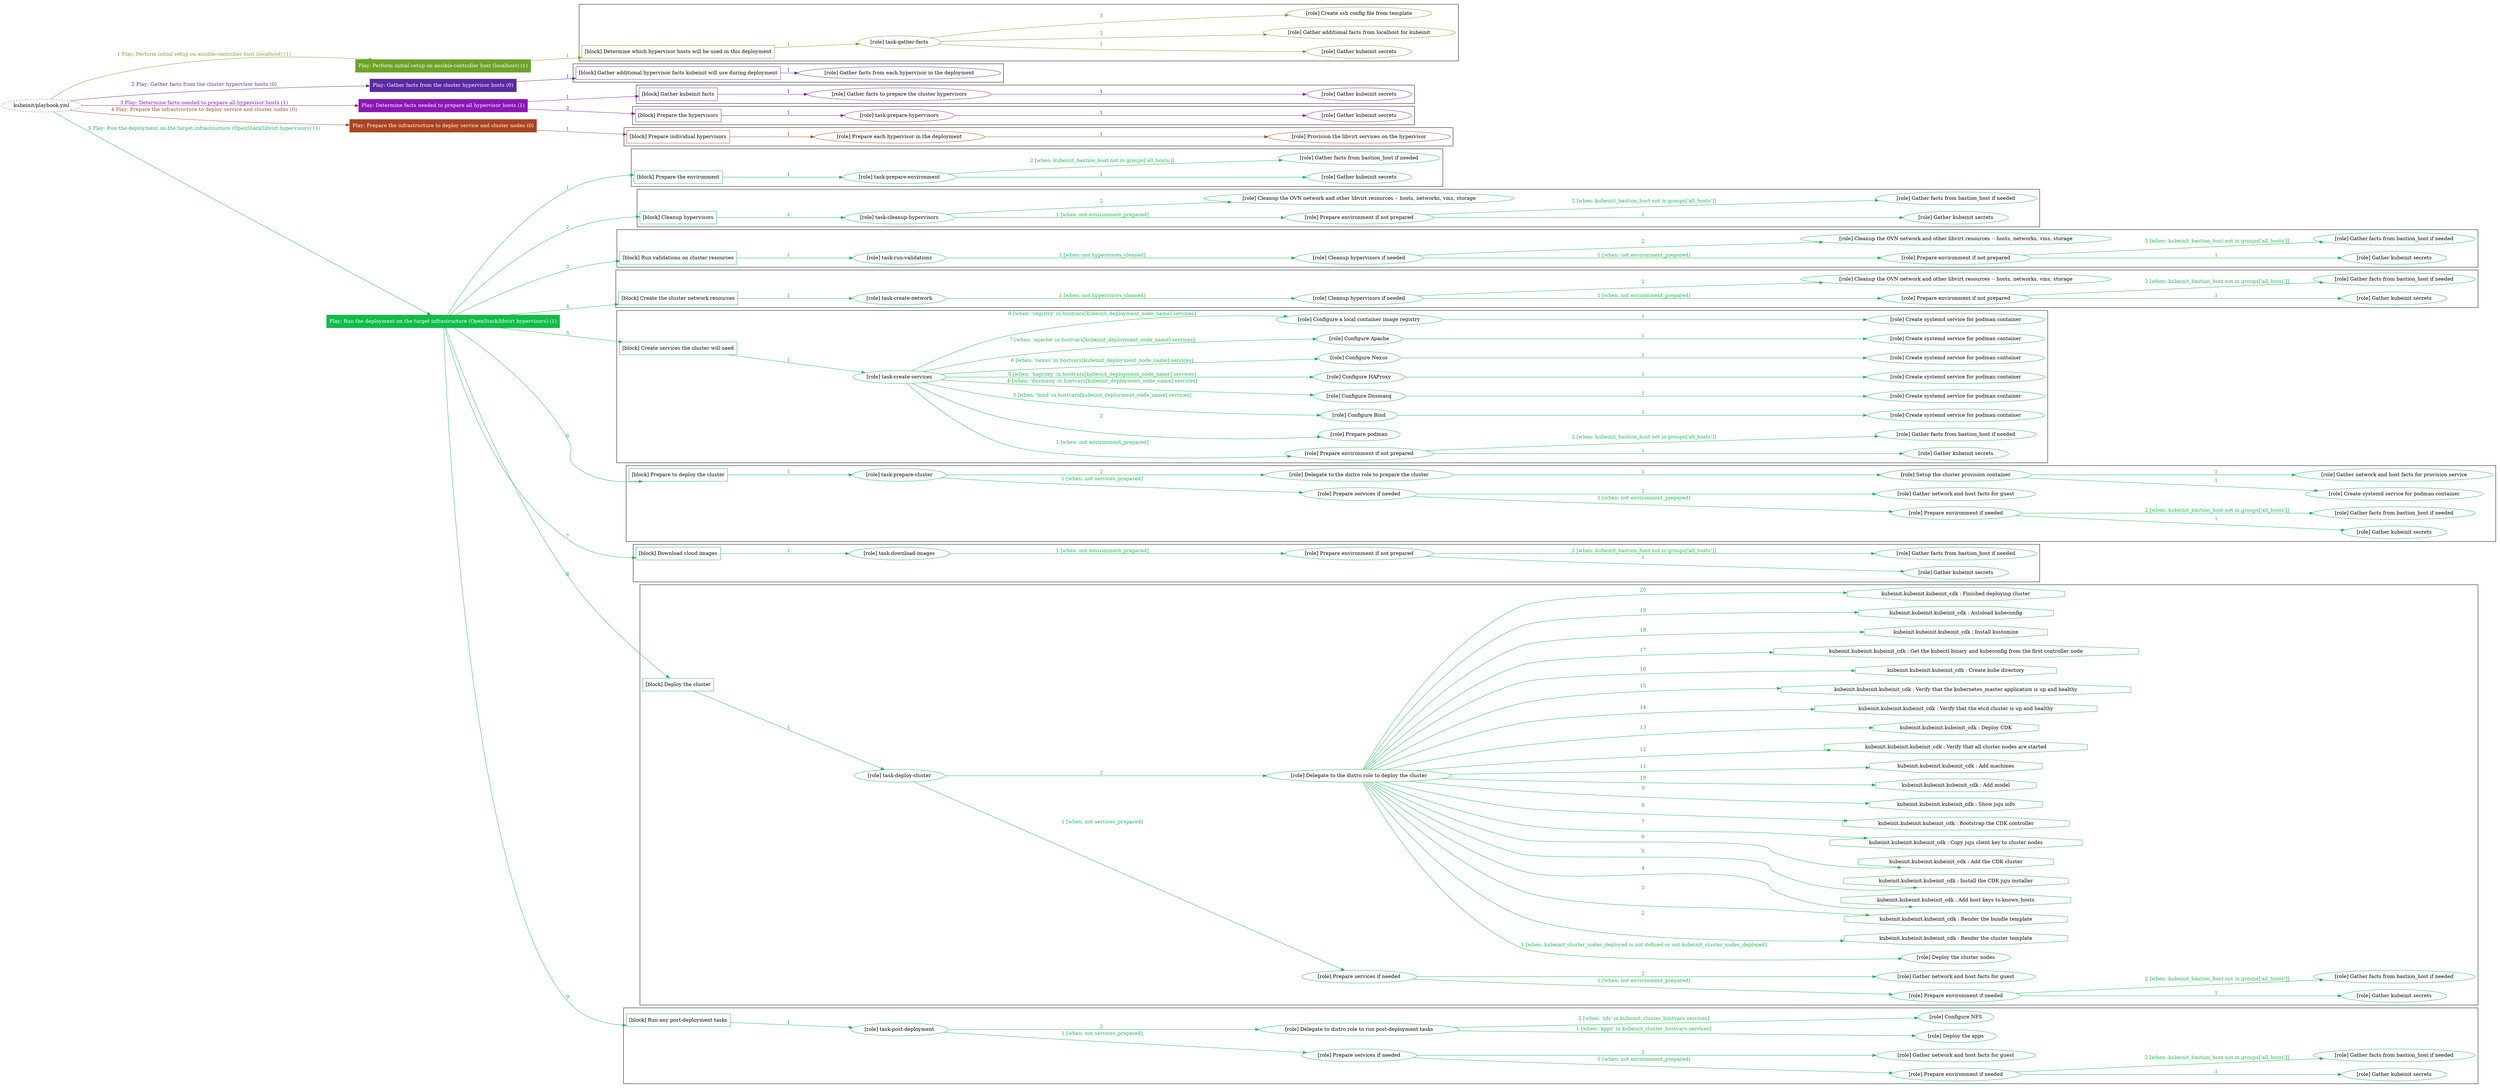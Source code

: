 digraph {
	graph [concentrate=true ordering=in rankdir=LR ratio=fill]
	edge [esep=5 sep=10]
	"kubeinit/playbook.yml" [URL="/home/runner/work/kubeinit/kubeinit/kubeinit/playbook.yml" id=playbook_53efd737 style=dotted]
	"kubeinit/playbook.yml" -> play_1b3e004b [label="1 Play: Perform initial setup on ansible-controller host (localhost) (1)" color="#6da329" fontcolor="#6da329" id=edge_play_1b3e004b labeltooltip="1 Play: Perform initial setup on ansible-controller host (localhost) (1)" tooltip="1 Play: Perform initial setup on ansible-controller host (localhost) (1)"]
	subgraph "Play: Perform initial setup on ansible-controller host (localhost) (1)" {
		play_1b3e004b [label="Play: Perform initial setup on ansible-controller host (localhost) (1)" URL="/home/runner/work/kubeinit/kubeinit/kubeinit/playbook.yml" color="#6da329" fontcolor="#ffffff" id=play_1b3e004b shape=box style=filled tooltip=localhost]
		play_1b3e004b -> block_2a4fba02 [label=1 color="#6da329" fontcolor="#6da329" id=edge_block_2a4fba02 labeltooltip=1 tooltip=1]
		subgraph cluster_block_2a4fba02 {
			block_2a4fba02 [label="[block] Determine which hypervisor hosts will be used in this deployment" URL="/home/runner/work/kubeinit/kubeinit/kubeinit/playbook.yml" color="#6da329" id=block_2a4fba02 labeltooltip="Determine which hypervisor hosts will be used in this deployment" shape=box tooltip="Determine which hypervisor hosts will be used in this deployment"]
			block_2a4fba02 -> role_8b6788c0 [label="1 " color="#6da329" fontcolor="#6da329" id=edge_role_8b6788c0 labeltooltip="1 " tooltip="1 "]
			subgraph "task-gather-facts" {
				role_8b6788c0 [label="[role] task-gather-facts" URL="/home/runner/work/kubeinit/kubeinit/kubeinit/playbook.yml" color="#6da329" id=role_8b6788c0 tooltip="task-gather-facts"]
				role_8b6788c0 -> role_ee1488d4 [label="1 " color="#6da329" fontcolor="#6da329" id=edge_role_ee1488d4 labeltooltip="1 " tooltip="1 "]
				subgraph "Gather kubeinit secrets" {
					role_ee1488d4 [label="[role] Gather kubeinit secrets" URL="/home/runner/.ansible/collections/ansible_collections/kubeinit/kubeinit/roles/kubeinit_prepare/tasks/build_hypervisors_group.yml" color="#6da329" id=role_ee1488d4 tooltip="Gather kubeinit secrets"]
				}
				role_8b6788c0 -> role_8e49a42f [label="2 " color="#6da329" fontcolor="#6da329" id=edge_role_8e49a42f labeltooltip="2 " tooltip="2 "]
				subgraph "Gather additional facts from localhost for kubeinit" {
					role_8e49a42f [label="[role] Gather additional facts from localhost for kubeinit" URL="/home/runner/.ansible/collections/ansible_collections/kubeinit/kubeinit/roles/kubeinit_prepare/tasks/build_hypervisors_group.yml" color="#6da329" id=role_8e49a42f tooltip="Gather additional facts from localhost for kubeinit"]
				}
				role_8b6788c0 -> role_1b5e5113 [label="3 " color="#6da329" fontcolor="#6da329" id=edge_role_1b5e5113 labeltooltip="3 " tooltip="3 "]
				subgraph "Create ssh config file from template" {
					role_1b5e5113 [label="[role] Create ssh config file from template" URL="/home/runner/.ansible/collections/ansible_collections/kubeinit/kubeinit/roles/kubeinit_prepare/tasks/build_hypervisors_group.yml" color="#6da329" id=role_1b5e5113 tooltip="Create ssh config file from template"]
				}
			}
		}
	}
	"kubeinit/playbook.yml" -> play_2445d989 [label="2 Play: Gather facts from the cluster hypervisor hosts (0)" color="#5a2aa2" fontcolor="#5a2aa2" id=edge_play_2445d989 labeltooltip="2 Play: Gather facts from the cluster hypervisor hosts (0)" tooltip="2 Play: Gather facts from the cluster hypervisor hosts (0)"]
	subgraph "Play: Gather facts from the cluster hypervisor hosts (0)" {
		play_2445d989 [label="Play: Gather facts from the cluster hypervisor hosts (0)" URL="/home/runner/work/kubeinit/kubeinit/kubeinit/playbook.yml" color="#5a2aa2" fontcolor="#ffffff" id=play_2445d989 shape=box style=filled tooltip="Play: Gather facts from the cluster hypervisor hosts (0)"]
		play_2445d989 -> block_090fc50e [label=1 color="#5a2aa2" fontcolor="#5a2aa2" id=edge_block_090fc50e labeltooltip=1 tooltip=1]
		subgraph cluster_block_090fc50e {
			block_090fc50e [label="[block] Gather additional hypervisor facts kubeinit will use during deployment" URL="/home/runner/work/kubeinit/kubeinit/kubeinit/playbook.yml" color="#5a2aa2" id=block_090fc50e labeltooltip="Gather additional hypervisor facts kubeinit will use during deployment" shape=box tooltip="Gather additional hypervisor facts kubeinit will use during deployment"]
			block_090fc50e -> role_60d181a4 [label="1 " color="#5a2aa2" fontcolor="#5a2aa2" id=edge_role_60d181a4 labeltooltip="1 " tooltip="1 "]
			subgraph "Gather facts from each hypervisor in the deployment" {
				role_60d181a4 [label="[role] Gather facts from each hypervisor in the deployment" URL="/home/runner/work/kubeinit/kubeinit/kubeinit/playbook.yml" color="#5a2aa2" id=role_60d181a4 tooltip="Gather facts from each hypervisor in the deployment"]
			}
		}
	}
	"kubeinit/playbook.yml" -> play_b0e9a4f8 [label="3 Play: Determine facts needed to prepare all hypervisor hosts (1)" color="#8c16b6" fontcolor="#8c16b6" id=edge_play_b0e9a4f8 labeltooltip="3 Play: Determine facts needed to prepare all hypervisor hosts (1)" tooltip="3 Play: Determine facts needed to prepare all hypervisor hosts (1)"]
	subgraph "Play: Determine facts needed to prepare all hypervisor hosts (1)" {
		play_b0e9a4f8 [label="Play: Determine facts needed to prepare all hypervisor hosts (1)" URL="/home/runner/work/kubeinit/kubeinit/kubeinit/playbook.yml" color="#8c16b6" fontcolor="#ffffff" id=play_b0e9a4f8 shape=box style=filled tooltip=localhost]
		play_b0e9a4f8 -> block_2f36290d [label=1 color="#8c16b6" fontcolor="#8c16b6" id=edge_block_2f36290d labeltooltip=1 tooltip=1]
		subgraph cluster_block_2f36290d {
			block_2f36290d [label="[block] Gather kubeinit facts" URL="/home/runner/work/kubeinit/kubeinit/kubeinit/playbook.yml" color="#8c16b6" id=block_2f36290d labeltooltip="Gather kubeinit facts" shape=box tooltip="Gather kubeinit facts"]
			block_2f36290d -> role_a04c2179 [label="1 " color="#8c16b6" fontcolor="#8c16b6" id=edge_role_a04c2179 labeltooltip="1 " tooltip="1 "]
			subgraph "Gather facts to prepare the cluster hypervisors" {
				role_a04c2179 [label="[role] Gather facts to prepare the cluster hypervisors" URL="/home/runner/work/kubeinit/kubeinit/kubeinit/playbook.yml" color="#8c16b6" id=role_a04c2179 tooltip="Gather facts to prepare the cluster hypervisors"]
				role_a04c2179 -> role_7f72a34c [label="1 " color="#8c16b6" fontcolor="#8c16b6" id=edge_role_7f72a34c labeltooltip="1 " tooltip="1 "]
				subgraph "Gather kubeinit secrets" {
					role_7f72a34c [label="[role] Gather kubeinit secrets" URL="/home/runner/.ansible/collections/ansible_collections/kubeinit/kubeinit/roles/kubeinit_prepare/tasks/gather_kubeinit_facts.yml" color="#8c16b6" id=role_7f72a34c tooltip="Gather kubeinit secrets"]
				}
			}
		}
		play_b0e9a4f8 -> block_a3e1c190 [label=2 color="#8c16b6" fontcolor="#8c16b6" id=edge_block_a3e1c190 labeltooltip=2 tooltip=2]
		subgraph cluster_block_a3e1c190 {
			block_a3e1c190 [label="[block] Prepare the hypervisors" URL="/home/runner/work/kubeinit/kubeinit/kubeinit/playbook.yml" color="#8c16b6" id=block_a3e1c190 labeltooltip="Prepare the hypervisors" shape=box tooltip="Prepare the hypervisors"]
			block_a3e1c190 -> role_465e00ae [label="1 " color="#8c16b6" fontcolor="#8c16b6" id=edge_role_465e00ae labeltooltip="1 " tooltip="1 "]
			subgraph "task-prepare-hypervisors" {
				role_465e00ae [label="[role] task-prepare-hypervisors" URL="/home/runner/work/kubeinit/kubeinit/kubeinit/playbook.yml" color="#8c16b6" id=role_465e00ae tooltip="task-prepare-hypervisors"]
				role_465e00ae -> role_dc670bc5 [label="1 " color="#8c16b6" fontcolor="#8c16b6" id=edge_role_dc670bc5 labeltooltip="1 " tooltip="1 "]
				subgraph "Gather kubeinit secrets" {
					role_dc670bc5 [label="[role] Gather kubeinit secrets" URL="/home/runner/.ansible/collections/ansible_collections/kubeinit/kubeinit/roles/kubeinit_prepare/tasks/gather_kubeinit_facts.yml" color="#8c16b6" id=role_dc670bc5 tooltip="Gather kubeinit secrets"]
				}
			}
		}
	}
	"kubeinit/playbook.yml" -> play_6b876f5a [label="4 Play: Prepare the infrastructure to deploy service and cluster nodes (0)" color="#ab4421" fontcolor="#ab4421" id=edge_play_6b876f5a labeltooltip="4 Play: Prepare the infrastructure to deploy service and cluster nodes (0)" tooltip="4 Play: Prepare the infrastructure to deploy service and cluster nodes (0)"]
	subgraph "Play: Prepare the infrastructure to deploy service and cluster nodes (0)" {
		play_6b876f5a [label="Play: Prepare the infrastructure to deploy service and cluster nodes (0)" URL="/home/runner/work/kubeinit/kubeinit/kubeinit/playbook.yml" color="#ab4421" fontcolor="#ffffff" id=play_6b876f5a shape=box style=filled tooltip="Play: Prepare the infrastructure to deploy service and cluster nodes (0)"]
		play_6b876f5a -> block_059c02de [label=1 color="#ab4421" fontcolor="#ab4421" id=edge_block_059c02de labeltooltip=1 tooltip=1]
		subgraph cluster_block_059c02de {
			block_059c02de [label="[block] Prepare individual hypervisors" URL="/home/runner/work/kubeinit/kubeinit/kubeinit/playbook.yml" color="#ab4421" id=block_059c02de labeltooltip="Prepare individual hypervisors" shape=box tooltip="Prepare individual hypervisors"]
			block_059c02de -> role_6f4cafc2 [label="1 " color="#ab4421" fontcolor="#ab4421" id=edge_role_6f4cafc2 labeltooltip="1 " tooltip="1 "]
			subgraph "Prepare each hypervisor in the deployment" {
				role_6f4cafc2 [label="[role] Prepare each hypervisor in the deployment" URL="/home/runner/work/kubeinit/kubeinit/kubeinit/playbook.yml" color="#ab4421" id=role_6f4cafc2 tooltip="Prepare each hypervisor in the deployment"]
				role_6f4cafc2 -> role_a151568f [label="1 " color="#ab4421" fontcolor="#ab4421" id=edge_role_a151568f labeltooltip="1 " tooltip="1 "]
				subgraph "Provision the libvirt services on the hypervisor" {
					role_a151568f [label="[role] Provision the libvirt services on the hypervisor" URL="/home/runner/.ansible/collections/ansible_collections/kubeinit/kubeinit/roles/kubeinit_prepare/tasks/prepare_hypervisor.yml" color="#ab4421" id=role_a151568f tooltip="Provision the libvirt services on the hypervisor"]
				}
			}
		}
	}
	"kubeinit/playbook.yml" -> play_3841eec5 [label="5 Play: Run the deployment on the target infrastructure (OpenStack/libvirt hypervisors) (1)" color="#10bc47" fontcolor="#10bc47" id=edge_play_3841eec5 labeltooltip="5 Play: Run the deployment on the target infrastructure (OpenStack/libvirt hypervisors) (1)" tooltip="5 Play: Run the deployment on the target infrastructure (OpenStack/libvirt hypervisors) (1)"]
	subgraph "Play: Run the deployment on the target infrastructure (OpenStack/libvirt hypervisors) (1)" {
		play_3841eec5 [label="Play: Run the deployment on the target infrastructure (OpenStack/libvirt hypervisors) (1)" URL="/home/runner/work/kubeinit/kubeinit/kubeinit/playbook.yml" color="#10bc47" fontcolor="#ffffff" id=play_3841eec5 shape=box style=filled tooltip=localhost]
		play_3841eec5 -> block_845ed3db [label=1 color="#10bc47" fontcolor="#10bc47" id=edge_block_845ed3db labeltooltip=1 tooltip=1]
		subgraph cluster_block_845ed3db {
			block_845ed3db [label="[block] Prepare the environment" URL="/home/runner/work/kubeinit/kubeinit/kubeinit/playbook.yml" color="#10bc47" id=block_845ed3db labeltooltip="Prepare the environment" shape=box tooltip="Prepare the environment"]
			block_845ed3db -> role_ce248774 [label="1 " color="#10bc47" fontcolor="#10bc47" id=edge_role_ce248774 labeltooltip="1 " tooltip="1 "]
			subgraph "task-prepare-environment" {
				role_ce248774 [label="[role] task-prepare-environment" URL="/home/runner/work/kubeinit/kubeinit/kubeinit/playbook.yml" color="#10bc47" id=role_ce248774 tooltip="task-prepare-environment"]
				role_ce248774 -> role_e47814a1 [label="1 " color="#10bc47" fontcolor="#10bc47" id=edge_role_e47814a1 labeltooltip="1 " tooltip="1 "]
				subgraph "Gather kubeinit secrets" {
					role_e47814a1 [label="[role] Gather kubeinit secrets" URL="/home/runner/.ansible/collections/ansible_collections/kubeinit/kubeinit/roles/kubeinit_prepare/tasks/gather_kubeinit_facts.yml" color="#10bc47" id=role_e47814a1 tooltip="Gather kubeinit secrets"]
				}
				role_ce248774 -> role_dd6c26da [label="2 [when: kubeinit_bastion_host not in groups['all_hosts']]" color="#10bc47" fontcolor="#10bc47" id=edge_role_dd6c26da labeltooltip="2 [when: kubeinit_bastion_host not in groups['all_hosts']]" tooltip="2 [when: kubeinit_bastion_host not in groups['all_hosts']]"]
				subgraph "Gather facts from bastion_host if needed" {
					role_dd6c26da [label="[role] Gather facts from bastion_host if needed" URL="/home/runner/.ansible/collections/ansible_collections/kubeinit/kubeinit/roles/kubeinit_prepare/tasks/main.yml" color="#10bc47" id=role_dd6c26da tooltip="Gather facts from bastion_host if needed"]
				}
			}
		}
		play_3841eec5 -> block_85b0ac00 [label=2 color="#10bc47" fontcolor="#10bc47" id=edge_block_85b0ac00 labeltooltip=2 tooltip=2]
		subgraph cluster_block_85b0ac00 {
			block_85b0ac00 [label="[block] Cleanup hypervisors" URL="/home/runner/work/kubeinit/kubeinit/kubeinit/playbook.yml" color="#10bc47" id=block_85b0ac00 labeltooltip="Cleanup hypervisors" shape=box tooltip="Cleanup hypervisors"]
			block_85b0ac00 -> role_d86ee672 [label="1 " color="#10bc47" fontcolor="#10bc47" id=edge_role_d86ee672 labeltooltip="1 " tooltip="1 "]
			subgraph "task-cleanup-hypervisors" {
				role_d86ee672 [label="[role] task-cleanup-hypervisors" URL="/home/runner/work/kubeinit/kubeinit/kubeinit/playbook.yml" color="#10bc47" id=role_d86ee672 tooltip="task-cleanup-hypervisors"]
				role_d86ee672 -> role_76466547 [label="1 [when: not environment_prepared]" color="#10bc47" fontcolor="#10bc47" id=edge_role_76466547 labeltooltip="1 [when: not environment_prepared]" tooltip="1 [when: not environment_prepared]"]
				subgraph "Prepare environment if not prepared" {
					role_76466547 [label="[role] Prepare environment if not prepared" URL="/home/runner/.ansible/collections/ansible_collections/kubeinit/kubeinit/roles/kubeinit_libvirt/tasks/cleanup_hypervisors.yml" color="#10bc47" id=role_76466547 tooltip="Prepare environment if not prepared"]
					role_76466547 -> role_d23035e2 [label="1 " color="#10bc47" fontcolor="#10bc47" id=edge_role_d23035e2 labeltooltip="1 " tooltip="1 "]
					subgraph "Gather kubeinit secrets" {
						role_d23035e2 [label="[role] Gather kubeinit secrets" URL="/home/runner/.ansible/collections/ansible_collections/kubeinit/kubeinit/roles/kubeinit_prepare/tasks/gather_kubeinit_facts.yml" color="#10bc47" id=role_d23035e2 tooltip="Gather kubeinit secrets"]
					}
					role_76466547 -> role_7a04eb58 [label="2 [when: kubeinit_bastion_host not in groups['all_hosts']]" color="#10bc47" fontcolor="#10bc47" id=edge_role_7a04eb58 labeltooltip="2 [when: kubeinit_bastion_host not in groups['all_hosts']]" tooltip="2 [when: kubeinit_bastion_host not in groups['all_hosts']]"]
					subgraph "Gather facts from bastion_host if needed" {
						role_7a04eb58 [label="[role] Gather facts from bastion_host if needed" URL="/home/runner/.ansible/collections/ansible_collections/kubeinit/kubeinit/roles/kubeinit_prepare/tasks/main.yml" color="#10bc47" id=role_7a04eb58 tooltip="Gather facts from bastion_host if needed"]
					}
				}
				role_d86ee672 -> role_8a2ce4b0 [label="2 " color="#10bc47" fontcolor="#10bc47" id=edge_role_8a2ce4b0 labeltooltip="2 " tooltip="2 "]
				subgraph "Cleanup the OVN network and other libvirt resources -- hosts, networks, vms, storage" {
					role_8a2ce4b0 [label="[role] Cleanup the OVN network and other libvirt resources -- hosts, networks, vms, storage" URL="/home/runner/.ansible/collections/ansible_collections/kubeinit/kubeinit/roles/kubeinit_libvirt/tasks/cleanup_hypervisors.yml" color="#10bc47" id=role_8a2ce4b0 tooltip="Cleanup the OVN network and other libvirt resources -- hosts, networks, vms, storage"]
				}
			}
		}
		play_3841eec5 -> block_cc571f0a [label=3 color="#10bc47" fontcolor="#10bc47" id=edge_block_cc571f0a labeltooltip=3 tooltip=3]
		subgraph cluster_block_cc571f0a {
			block_cc571f0a [label="[block] Run validations on cluster resources" URL="/home/runner/work/kubeinit/kubeinit/kubeinit/playbook.yml" color="#10bc47" id=block_cc571f0a labeltooltip="Run validations on cluster resources" shape=box tooltip="Run validations on cluster resources"]
			block_cc571f0a -> role_f4e63104 [label="1 " color="#10bc47" fontcolor="#10bc47" id=edge_role_f4e63104 labeltooltip="1 " tooltip="1 "]
			subgraph "task-run-validations" {
				role_f4e63104 [label="[role] task-run-validations" URL="/home/runner/work/kubeinit/kubeinit/kubeinit/playbook.yml" color="#10bc47" id=role_f4e63104 tooltip="task-run-validations"]
				role_f4e63104 -> role_3cc208d0 [label="1 [when: not hypervisors_cleaned]" color="#10bc47" fontcolor="#10bc47" id=edge_role_3cc208d0 labeltooltip="1 [when: not hypervisors_cleaned]" tooltip="1 [when: not hypervisors_cleaned]"]
				subgraph "Cleanup hypervisors if needed" {
					role_3cc208d0 [label="[role] Cleanup hypervisors if needed" URL="/home/runner/.ansible/collections/ansible_collections/kubeinit/kubeinit/roles/kubeinit_validations/tasks/main.yml" color="#10bc47" id=role_3cc208d0 tooltip="Cleanup hypervisors if needed"]
					role_3cc208d0 -> role_be875af3 [label="1 [when: not environment_prepared]" color="#10bc47" fontcolor="#10bc47" id=edge_role_be875af3 labeltooltip="1 [when: not environment_prepared]" tooltip="1 [when: not environment_prepared]"]
					subgraph "Prepare environment if not prepared" {
						role_be875af3 [label="[role] Prepare environment if not prepared" URL="/home/runner/.ansible/collections/ansible_collections/kubeinit/kubeinit/roles/kubeinit_libvirt/tasks/cleanup_hypervisors.yml" color="#10bc47" id=role_be875af3 tooltip="Prepare environment if not prepared"]
						role_be875af3 -> role_1d27faa5 [label="1 " color="#10bc47" fontcolor="#10bc47" id=edge_role_1d27faa5 labeltooltip="1 " tooltip="1 "]
						subgraph "Gather kubeinit secrets" {
							role_1d27faa5 [label="[role] Gather kubeinit secrets" URL="/home/runner/.ansible/collections/ansible_collections/kubeinit/kubeinit/roles/kubeinit_prepare/tasks/gather_kubeinit_facts.yml" color="#10bc47" id=role_1d27faa5 tooltip="Gather kubeinit secrets"]
						}
						role_be875af3 -> role_70f4668e [label="2 [when: kubeinit_bastion_host not in groups['all_hosts']]" color="#10bc47" fontcolor="#10bc47" id=edge_role_70f4668e labeltooltip="2 [when: kubeinit_bastion_host not in groups['all_hosts']]" tooltip="2 [when: kubeinit_bastion_host not in groups['all_hosts']]"]
						subgraph "Gather facts from bastion_host if needed" {
							role_70f4668e [label="[role] Gather facts from bastion_host if needed" URL="/home/runner/.ansible/collections/ansible_collections/kubeinit/kubeinit/roles/kubeinit_prepare/tasks/main.yml" color="#10bc47" id=role_70f4668e tooltip="Gather facts from bastion_host if needed"]
						}
					}
					role_3cc208d0 -> role_8fd2fee1 [label="2 " color="#10bc47" fontcolor="#10bc47" id=edge_role_8fd2fee1 labeltooltip="2 " tooltip="2 "]
					subgraph "Cleanup the OVN network and other libvirt resources -- hosts, networks, vms, storage" {
						role_8fd2fee1 [label="[role] Cleanup the OVN network and other libvirt resources -- hosts, networks, vms, storage" URL="/home/runner/.ansible/collections/ansible_collections/kubeinit/kubeinit/roles/kubeinit_libvirt/tasks/cleanup_hypervisors.yml" color="#10bc47" id=role_8fd2fee1 tooltip="Cleanup the OVN network and other libvirt resources -- hosts, networks, vms, storage"]
					}
				}
			}
		}
		play_3841eec5 -> block_52641fa0 [label=4 color="#10bc47" fontcolor="#10bc47" id=edge_block_52641fa0 labeltooltip=4 tooltip=4]
		subgraph cluster_block_52641fa0 {
			block_52641fa0 [label="[block] Create the cluster network resources" URL="/home/runner/work/kubeinit/kubeinit/kubeinit/playbook.yml" color="#10bc47" id=block_52641fa0 labeltooltip="Create the cluster network resources" shape=box tooltip="Create the cluster network resources"]
			block_52641fa0 -> role_9dc6d5d3 [label="1 " color="#10bc47" fontcolor="#10bc47" id=edge_role_9dc6d5d3 labeltooltip="1 " tooltip="1 "]
			subgraph "task-create-network" {
				role_9dc6d5d3 [label="[role] task-create-network" URL="/home/runner/work/kubeinit/kubeinit/kubeinit/playbook.yml" color="#10bc47" id=role_9dc6d5d3 tooltip="task-create-network"]
				role_9dc6d5d3 -> role_871ba703 [label="1 [when: not hypervisors_cleaned]" color="#10bc47" fontcolor="#10bc47" id=edge_role_871ba703 labeltooltip="1 [when: not hypervisors_cleaned]" tooltip="1 [when: not hypervisors_cleaned]"]
				subgraph "Cleanup hypervisors if needed" {
					role_871ba703 [label="[role] Cleanup hypervisors if needed" URL="/home/runner/.ansible/collections/ansible_collections/kubeinit/kubeinit/roles/kubeinit_libvirt/tasks/create_network.yml" color="#10bc47" id=role_871ba703 tooltip="Cleanup hypervisors if needed"]
					role_871ba703 -> role_c76321c8 [label="1 [when: not environment_prepared]" color="#10bc47" fontcolor="#10bc47" id=edge_role_c76321c8 labeltooltip="1 [when: not environment_prepared]" tooltip="1 [when: not environment_prepared]"]
					subgraph "Prepare environment if not prepared" {
						role_c76321c8 [label="[role] Prepare environment if not prepared" URL="/home/runner/.ansible/collections/ansible_collections/kubeinit/kubeinit/roles/kubeinit_libvirt/tasks/cleanup_hypervisors.yml" color="#10bc47" id=role_c76321c8 tooltip="Prepare environment if not prepared"]
						role_c76321c8 -> role_629146f4 [label="1 " color="#10bc47" fontcolor="#10bc47" id=edge_role_629146f4 labeltooltip="1 " tooltip="1 "]
						subgraph "Gather kubeinit secrets" {
							role_629146f4 [label="[role] Gather kubeinit secrets" URL="/home/runner/.ansible/collections/ansible_collections/kubeinit/kubeinit/roles/kubeinit_prepare/tasks/gather_kubeinit_facts.yml" color="#10bc47" id=role_629146f4 tooltip="Gather kubeinit secrets"]
						}
						role_c76321c8 -> role_0e334c7c [label="2 [when: kubeinit_bastion_host not in groups['all_hosts']]" color="#10bc47" fontcolor="#10bc47" id=edge_role_0e334c7c labeltooltip="2 [when: kubeinit_bastion_host not in groups['all_hosts']]" tooltip="2 [when: kubeinit_bastion_host not in groups['all_hosts']]"]
						subgraph "Gather facts from bastion_host if needed" {
							role_0e334c7c [label="[role] Gather facts from bastion_host if needed" URL="/home/runner/.ansible/collections/ansible_collections/kubeinit/kubeinit/roles/kubeinit_prepare/tasks/main.yml" color="#10bc47" id=role_0e334c7c tooltip="Gather facts from bastion_host if needed"]
						}
					}
					role_871ba703 -> role_cb771372 [label="2 " color="#10bc47" fontcolor="#10bc47" id=edge_role_cb771372 labeltooltip="2 " tooltip="2 "]
					subgraph "Cleanup the OVN network and other libvirt resources -- hosts, networks, vms, storage" {
						role_cb771372 [label="[role] Cleanup the OVN network and other libvirt resources -- hosts, networks, vms, storage" URL="/home/runner/.ansible/collections/ansible_collections/kubeinit/kubeinit/roles/kubeinit_libvirt/tasks/cleanup_hypervisors.yml" color="#10bc47" id=role_cb771372 tooltip="Cleanup the OVN network and other libvirt resources -- hosts, networks, vms, storage"]
					}
				}
			}
		}
		play_3841eec5 -> block_b7d7433c [label=5 color="#10bc47" fontcolor="#10bc47" id=edge_block_b7d7433c labeltooltip=5 tooltip=5]
		subgraph cluster_block_b7d7433c {
			block_b7d7433c [label="[block] Create services the cluster will need" URL="/home/runner/work/kubeinit/kubeinit/kubeinit/playbook.yml" color="#10bc47" id=block_b7d7433c labeltooltip="Create services the cluster will need" shape=box tooltip="Create services the cluster will need"]
			block_b7d7433c -> role_010d2858 [label="1 " color="#10bc47" fontcolor="#10bc47" id=edge_role_010d2858 labeltooltip="1 " tooltip="1 "]
			subgraph "task-create-services" {
				role_010d2858 [label="[role] task-create-services" URL="/home/runner/work/kubeinit/kubeinit/kubeinit/playbook.yml" color="#10bc47" id=role_010d2858 tooltip="task-create-services"]
				role_010d2858 -> role_adfef100 [label="1 [when: not environment_prepared]" color="#10bc47" fontcolor="#10bc47" id=edge_role_adfef100 labeltooltip="1 [when: not environment_prepared]" tooltip="1 [when: not environment_prepared]"]
				subgraph "Prepare environment if not prepared" {
					role_adfef100 [label="[role] Prepare environment if not prepared" URL="/home/runner/.ansible/collections/ansible_collections/kubeinit/kubeinit/roles/kubeinit_services/tasks/main.yml" color="#10bc47" id=role_adfef100 tooltip="Prepare environment if not prepared"]
					role_adfef100 -> role_025e3828 [label="1 " color="#10bc47" fontcolor="#10bc47" id=edge_role_025e3828 labeltooltip="1 " tooltip="1 "]
					subgraph "Gather kubeinit secrets" {
						role_025e3828 [label="[role] Gather kubeinit secrets" URL="/home/runner/.ansible/collections/ansible_collections/kubeinit/kubeinit/roles/kubeinit_prepare/tasks/gather_kubeinit_facts.yml" color="#10bc47" id=role_025e3828 tooltip="Gather kubeinit secrets"]
					}
					role_adfef100 -> role_8dbd3fa0 [label="2 [when: kubeinit_bastion_host not in groups['all_hosts']]" color="#10bc47" fontcolor="#10bc47" id=edge_role_8dbd3fa0 labeltooltip="2 [when: kubeinit_bastion_host not in groups['all_hosts']]" tooltip="2 [when: kubeinit_bastion_host not in groups['all_hosts']]"]
					subgraph "Gather facts from bastion_host if needed" {
						role_8dbd3fa0 [label="[role] Gather facts from bastion_host if needed" URL="/home/runner/.ansible/collections/ansible_collections/kubeinit/kubeinit/roles/kubeinit_prepare/tasks/main.yml" color="#10bc47" id=role_8dbd3fa0 tooltip="Gather facts from bastion_host if needed"]
					}
				}
				role_010d2858 -> role_8f4f59ac [label="2 " color="#10bc47" fontcolor="#10bc47" id=edge_role_8f4f59ac labeltooltip="2 " tooltip="2 "]
				subgraph "Prepare podman" {
					role_8f4f59ac [label="[role] Prepare podman" URL="/home/runner/.ansible/collections/ansible_collections/kubeinit/kubeinit/roles/kubeinit_services/tasks/00_create_service_pod.yml" color="#10bc47" id=role_8f4f59ac tooltip="Prepare podman"]
				}
				role_010d2858 -> role_091a9c08 [label="3 [when: 'bind' in hostvars[kubeinit_deployment_node_name].services]" color="#10bc47" fontcolor="#10bc47" id=edge_role_091a9c08 labeltooltip="3 [when: 'bind' in hostvars[kubeinit_deployment_node_name].services]" tooltip="3 [when: 'bind' in hostvars[kubeinit_deployment_node_name].services]"]
				subgraph "Configure Bind" {
					role_091a9c08 [label="[role] Configure Bind" URL="/home/runner/.ansible/collections/ansible_collections/kubeinit/kubeinit/roles/kubeinit_services/tasks/start_services_containers.yml" color="#10bc47" id=role_091a9c08 tooltip="Configure Bind"]
					role_091a9c08 -> role_8c5ad366 [label="1 " color="#10bc47" fontcolor="#10bc47" id=edge_role_8c5ad366 labeltooltip="1 " tooltip="1 "]
					subgraph "Create systemd service for podman container" {
						role_8c5ad366 [label="[role] Create systemd service for podman container" URL="/home/runner/.ansible/collections/ansible_collections/kubeinit/kubeinit/roles/kubeinit_bind/tasks/main.yml" color="#10bc47" id=role_8c5ad366 tooltip="Create systemd service for podman container"]
					}
				}
				role_010d2858 -> role_bfb51122 [label="4 [when: 'dnsmasq' in hostvars[kubeinit_deployment_node_name].services]" color="#10bc47" fontcolor="#10bc47" id=edge_role_bfb51122 labeltooltip="4 [when: 'dnsmasq' in hostvars[kubeinit_deployment_node_name].services]" tooltip="4 [when: 'dnsmasq' in hostvars[kubeinit_deployment_node_name].services]"]
				subgraph "Configure Dnsmasq" {
					role_bfb51122 [label="[role] Configure Dnsmasq" URL="/home/runner/.ansible/collections/ansible_collections/kubeinit/kubeinit/roles/kubeinit_services/tasks/start_services_containers.yml" color="#10bc47" id=role_bfb51122 tooltip="Configure Dnsmasq"]
					role_bfb51122 -> role_52fa23ec [label="1 " color="#10bc47" fontcolor="#10bc47" id=edge_role_52fa23ec labeltooltip="1 " tooltip="1 "]
					subgraph "Create systemd service for podman container" {
						role_52fa23ec [label="[role] Create systemd service for podman container" URL="/home/runner/.ansible/collections/ansible_collections/kubeinit/kubeinit/roles/kubeinit_dnsmasq/tasks/main.yml" color="#10bc47" id=role_52fa23ec tooltip="Create systemd service for podman container"]
					}
				}
				role_010d2858 -> role_978658a5 [label="5 [when: 'haproxy' in hostvars[kubeinit_deployment_node_name].services]" color="#10bc47" fontcolor="#10bc47" id=edge_role_978658a5 labeltooltip="5 [when: 'haproxy' in hostvars[kubeinit_deployment_node_name].services]" tooltip="5 [when: 'haproxy' in hostvars[kubeinit_deployment_node_name].services]"]
				subgraph "Configure HAProxy" {
					role_978658a5 [label="[role] Configure HAProxy" URL="/home/runner/.ansible/collections/ansible_collections/kubeinit/kubeinit/roles/kubeinit_services/tasks/start_services_containers.yml" color="#10bc47" id=role_978658a5 tooltip="Configure HAProxy"]
					role_978658a5 -> role_4f558281 [label="1 " color="#10bc47" fontcolor="#10bc47" id=edge_role_4f558281 labeltooltip="1 " tooltip="1 "]
					subgraph "Create systemd service for podman container" {
						role_4f558281 [label="[role] Create systemd service for podman container" URL="/home/runner/.ansible/collections/ansible_collections/kubeinit/kubeinit/roles/kubeinit_haproxy/tasks/main.yml" color="#10bc47" id=role_4f558281 tooltip="Create systemd service for podman container"]
					}
				}
				role_010d2858 -> role_e246887c [label="6 [when: 'nexus' in hostvars[kubeinit_deployment_node_name].services]" color="#10bc47" fontcolor="#10bc47" id=edge_role_e246887c labeltooltip="6 [when: 'nexus' in hostvars[kubeinit_deployment_node_name].services]" tooltip="6 [when: 'nexus' in hostvars[kubeinit_deployment_node_name].services]"]
				subgraph "Configure Nexus" {
					role_e246887c [label="[role] Configure Nexus" URL="/home/runner/.ansible/collections/ansible_collections/kubeinit/kubeinit/roles/kubeinit_services/tasks/start_services_containers.yml" color="#10bc47" id=role_e246887c tooltip="Configure Nexus"]
					role_e246887c -> role_d4ead2e0 [label="1 " color="#10bc47" fontcolor="#10bc47" id=edge_role_d4ead2e0 labeltooltip="1 " tooltip="1 "]
					subgraph "Create systemd service for podman container" {
						role_d4ead2e0 [label="[role] Create systemd service for podman container" URL="/home/runner/.ansible/collections/ansible_collections/kubeinit/kubeinit/roles/kubeinit_nexus/tasks/main.yml" color="#10bc47" id=role_d4ead2e0 tooltip="Create systemd service for podman container"]
					}
				}
				role_010d2858 -> role_d3bfc0e8 [label="7 [when: 'apache' in hostvars[kubeinit_deployment_node_name].services]" color="#10bc47" fontcolor="#10bc47" id=edge_role_d3bfc0e8 labeltooltip="7 [when: 'apache' in hostvars[kubeinit_deployment_node_name].services]" tooltip="7 [when: 'apache' in hostvars[kubeinit_deployment_node_name].services]"]
				subgraph "Configure Apache" {
					role_d3bfc0e8 [label="[role] Configure Apache" URL="/home/runner/.ansible/collections/ansible_collections/kubeinit/kubeinit/roles/kubeinit_services/tasks/start_services_containers.yml" color="#10bc47" id=role_d3bfc0e8 tooltip="Configure Apache"]
					role_d3bfc0e8 -> role_bcb0c96b [label="1 " color="#10bc47" fontcolor="#10bc47" id=edge_role_bcb0c96b labeltooltip="1 " tooltip="1 "]
					subgraph "Create systemd service for podman container" {
						role_bcb0c96b [label="[role] Create systemd service for podman container" URL="/home/runner/.ansible/collections/ansible_collections/kubeinit/kubeinit/roles/kubeinit_apache/tasks/main.yml" color="#10bc47" id=role_bcb0c96b tooltip="Create systemd service for podman container"]
					}
				}
				role_010d2858 -> role_37b111ab [label="8 [when: 'registry' in hostvars[kubeinit_deployment_node_name].services]" color="#10bc47" fontcolor="#10bc47" id=edge_role_37b111ab labeltooltip="8 [when: 'registry' in hostvars[kubeinit_deployment_node_name].services]" tooltip="8 [when: 'registry' in hostvars[kubeinit_deployment_node_name].services]"]
				subgraph "Configure a local container image registry" {
					role_37b111ab [label="[role] Configure a local container image registry" URL="/home/runner/.ansible/collections/ansible_collections/kubeinit/kubeinit/roles/kubeinit_services/tasks/start_services_containers.yml" color="#10bc47" id=role_37b111ab tooltip="Configure a local container image registry"]
					role_37b111ab -> role_33bc42ce [label="1 " color="#10bc47" fontcolor="#10bc47" id=edge_role_33bc42ce labeltooltip="1 " tooltip="1 "]
					subgraph "Create systemd service for podman container" {
						role_33bc42ce [label="[role] Create systemd service for podman container" URL="/home/runner/.ansible/collections/ansible_collections/kubeinit/kubeinit/roles/kubeinit_registry/tasks/main.yml" color="#10bc47" id=role_33bc42ce tooltip="Create systemd service for podman container"]
					}
				}
			}
		}
		play_3841eec5 -> block_0e73df7d [label=6 color="#10bc47" fontcolor="#10bc47" id=edge_block_0e73df7d labeltooltip=6 tooltip=6]
		subgraph cluster_block_0e73df7d {
			block_0e73df7d [label="[block] Prepare to deploy the cluster" URL="/home/runner/work/kubeinit/kubeinit/kubeinit/playbook.yml" color="#10bc47" id=block_0e73df7d labeltooltip="Prepare to deploy the cluster" shape=box tooltip="Prepare to deploy the cluster"]
			block_0e73df7d -> role_72f2e5c3 [label="1 " color="#10bc47" fontcolor="#10bc47" id=edge_role_72f2e5c3 labeltooltip="1 " tooltip="1 "]
			subgraph "task-prepare-cluster" {
				role_72f2e5c3 [label="[role] task-prepare-cluster" URL="/home/runner/work/kubeinit/kubeinit/kubeinit/playbook.yml" color="#10bc47" id=role_72f2e5c3 tooltip="task-prepare-cluster"]
				role_72f2e5c3 -> role_dd581f14 [label="1 [when: not services_prepared]" color="#10bc47" fontcolor="#10bc47" id=edge_role_dd581f14 labeltooltip="1 [when: not services_prepared]" tooltip="1 [when: not services_prepared]"]
				subgraph "Prepare services if needed" {
					role_dd581f14 [label="[role] Prepare services if needed" URL="/home/runner/.ansible/collections/ansible_collections/kubeinit/kubeinit/roles/kubeinit_prepare/tasks/prepare_cluster.yml" color="#10bc47" id=role_dd581f14 tooltip="Prepare services if needed"]
					role_dd581f14 -> role_fd49595e [label="1 [when: not environment_prepared]" color="#10bc47" fontcolor="#10bc47" id=edge_role_fd49595e labeltooltip="1 [when: not environment_prepared]" tooltip="1 [when: not environment_prepared]"]
					subgraph "Prepare environment if needed" {
						role_fd49595e [label="[role] Prepare environment if needed" URL="/home/runner/.ansible/collections/ansible_collections/kubeinit/kubeinit/roles/kubeinit_services/tasks/prepare_services.yml" color="#10bc47" id=role_fd49595e tooltip="Prepare environment if needed"]
						role_fd49595e -> role_fac11127 [label="1 " color="#10bc47" fontcolor="#10bc47" id=edge_role_fac11127 labeltooltip="1 " tooltip="1 "]
						subgraph "Gather kubeinit secrets" {
							role_fac11127 [label="[role] Gather kubeinit secrets" URL="/home/runner/.ansible/collections/ansible_collections/kubeinit/kubeinit/roles/kubeinit_prepare/tasks/gather_kubeinit_facts.yml" color="#10bc47" id=role_fac11127 tooltip="Gather kubeinit secrets"]
						}
						role_fd49595e -> role_22d6b418 [label="2 [when: kubeinit_bastion_host not in groups['all_hosts']]" color="#10bc47" fontcolor="#10bc47" id=edge_role_22d6b418 labeltooltip="2 [when: kubeinit_bastion_host not in groups['all_hosts']]" tooltip="2 [when: kubeinit_bastion_host not in groups['all_hosts']]"]
						subgraph "Gather facts from bastion_host if needed" {
							role_22d6b418 [label="[role] Gather facts from bastion_host if needed" URL="/home/runner/.ansible/collections/ansible_collections/kubeinit/kubeinit/roles/kubeinit_prepare/tasks/main.yml" color="#10bc47" id=role_22d6b418 tooltip="Gather facts from bastion_host if needed"]
						}
					}
					role_dd581f14 -> role_7e547560 [label="2 " color="#10bc47" fontcolor="#10bc47" id=edge_role_7e547560 labeltooltip="2 " tooltip="2 "]
					subgraph "Gather network and host facts for guest" {
						role_7e547560 [label="[role] Gather network and host facts for guest" URL="/home/runner/.ansible/collections/ansible_collections/kubeinit/kubeinit/roles/kubeinit_services/tasks/prepare_services.yml" color="#10bc47" id=role_7e547560 tooltip="Gather network and host facts for guest"]
					}
				}
				role_72f2e5c3 -> role_60efcec5 [label="2 " color="#10bc47" fontcolor="#10bc47" id=edge_role_60efcec5 labeltooltip="2 " tooltip="2 "]
				subgraph "Delegate to the distro role to prepare the cluster" {
					role_60efcec5 [label="[role] Delegate to the distro role to prepare the cluster" URL="/home/runner/.ansible/collections/ansible_collections/kubeinit/kubeinit/roles/kubeinit_prepare/tasks/prepare_cluster.yml" color="#10bc47" id=role_60efcec5 tooltip="Delegate to the distro role to prepare the cluster"]
					role_60efcec5 -> role_7d369367 [label="1 " color="#10bc47" fontcolor="#10bc47" id=edge_role_7d369367 labeltooltip="1 " tooltip="1 "]
					subgraph "Setup the cluster provision container" {
						role_7d369367 [label="[role] Setup the cluster provision container" URL="/home/runner/.ansible/collections/ansible_collections/kubeinit/kubeinit/roles/kubeinit_cdk/tasks/prepare_cluster.yml" color="#10bc47" id=role_7d369367 tooltip="Setup the cluster provision container"]
						role_7d369367 -> role_be2da34d [label="1 " color="#10bc47" fontcolor="#10bc47" id=edge_role_be2da34d labeltooltip="1 " tooltip="1 "]
						subgraph "Create systemd service for podman container" {
							role_be2da34d [label="[role] Create systemd service for podman container" URL="/home/runner/.ansible/collections/ansible_collections/kubeinit/kubeinit/roles/kubeinit_services/tasks/create_provision_container.yml" color="#10bc47" id=role_be2da34d tooltip="Create systemd service for podman container"]
						}
						role_7d369367 -> role_93322af3 [label="2 " color="#10bc47" fontcolor="#10bc47" id=edge_role_93322af3 labeltooltip="2 " tooltip="2 "]
						subgraph "Gather network and host facts for provision service" {
							role_93322af3 [label="[role] Gather network and host facts for provision service" URL="/home/runner/.ansible/collections/ansible_collections/kubeinit/kubeinit/roles/kubeinit_services/tasks/create_provision_container.yml" color="#10bc47" id=role_93322af3 tooltip="Gather network and host facts for provision service"]
						}
					}
				}
			}
		}
		play_3841eec5 -> block_fd6fccfe [label=7 color="#10bc47" fontcolor="#10bc47" id=edge_block_fd6fccfe labeltooltip=7 tooltip=7]
		subgraph cluster_block_fd6fccfe {
			block_fd6fccfe [label="[block] Download cloud images" URL="/home/runner/work/kubeinit/kubeinit/kubeinit/playbook.yml" color="#10bc47" id=block_fd6fccfe labeltooltip="Download cloud images" shape=box tooltip="Download cloud images"]
			block_fd6fccfe -> role_f87cee5b [label="1 " color="#10bc47" fontcolor="#10bc47" id=edge_role_f87cee5b labeltooltip="1 " tooltip="1 "]
			subgraph "task-download-images" {
				role_f87cee5b [label="[role] task-download-images" URL="/home/runner/work/kubeinit/kubeinit/kubeinit/playbook.yml" color="#10bc47" id=role_f87cee5b tooltip="task-download-images"]
				role_f87cee5b -> role_c228ebb2 [label="1 [when: not environment_prepared]" color="#10bc47" fontcolor="#10bc47" id=edge_role_c228ebb2 labeltooltip="1 [when: not environment_prepared]" tooltip="1 [when: not environment_prepared]"]
				subgraph "Prepare environment if not prepared" {
					role_c228ebb2 [label="[role] Prepare environment if not prepared" URL="/home/runner/.ansible/collections/ansible_collections/kubeinit/kubeinit/roles/kubeinit_libvirt/tasks/download_cloud_images.yml" color="#10bc47" id=role_c228ebb2 tooltip="Prepare environment if not prepared"]
					role_c228ebb2 -> role_eb6c633b [label="1 " color="#10bc47" fontcolor="#10bc47" id=edge_role_eb6c633b labeltooltip="1 " tooltip="1 "]
					subgraph "Gather kubeinit secrets" {
						role_eb6c633b [label="[role] Gather kubeinit secrets" URL="/home/runner/.ansible/collections/ansible_collections/kubeinit/kubeinit/roles/kubeinit_prepare/tasks/gather_kubeinit_facts.yml" color="#10bc47" id=role_eb6c633b tooltip="Gather kubeinit secrets"]
					}
					role_c228ebb2 -> role_a6d9ca5c [label="2 [when: kubeinit_bastion_host not in groups['all_hosts']]" color="#10bc47" fontcolor="#10bc47" id=edge_role_a6d9ca5c labeltooltip="2 [when: kubeinit_bastion_host not in groups['all_hosts']]" tooltip="2 [when: kubeinit_bastion_host not in groups['all_hosts']]"]
					subgraph "Gather facts from bastion_host if needed" {
						role_a6d9ca5c [label="[role] Gather facts from bastion_host if needed" URL="/home/runner/.ansible/collections/ansible_collections/kubeinit/kubeinit/roles/kubeinit_prepare/tasks/main.yml" color="#10bc47" id=role_a6d9ca5c tooltip="Gather facts from bastion_host if needed"]
					}
				}
			}
		}
		play_3841eec5 -> block_47f832a9 [label=8 color="#10bc47" fontcolor="#10bc47" id=edge_block_47f832a9 labeltooltip=8 tooltip=8]
		subgraph cluster_block_47f832a9 {
			block_47f832a9 [label="[block] Deploy the cluster" URL="/home/runner/work/kubeinit/kubeinit/kubeinit/playbook.yml" color="#10bc47" id=block_47f832a9 labeltooltip="Deploy the cluster" shape=box tooltip="Deploy the cluster"]
			block_47f832a9 -> role_9ed78969 [label="1 " color="#10bc47" fontcolor="#10bc47" id=edge_role_9ed78969 labeltooltip="1 " tooltip="1 "]
			subgraph "task-deploy-cluster" {
				role_9ed78969 [label="[role] task-deploy-cluster" URL="/home/runner/work/kubeinit/kubeinit/kubeinit/playbook.yml" color="#10bc47" id=role_9ed78969 tooltip="task-deploy-cluster"]
				role_9ed78969 -> role_7f4cd15d [label="1 [when: not services_prepared]" color="#10bc47" fontcolor="#10bc47" id=edge_role_7f4cd15d labeltooltip="1 [when: not services_prepared]" tooltip="1 [when: not services_prepared]"]
				subgraph "Prepare services if needed" {
					role_7f4cd15d [label="[role] Prepare services if needed" URL="/home/runner/.ansible/collections/ansible_collections/kubeinit/kubeinit/roles/kubeinit_prepare/tasks/deploy_cluster.yml" color="#10bc47" id=role_7f4cd15d tooltip="Prepare services if needed"]
					role_7f4cd15d -> role_b4b0ca63 [label="1 [when: not environment_prepared]" color="#10bc47" fontcolor="#10bc47" id=edge_role_b4b0ca63 labeltooltip="1 [when: not environment_prepared]" tooltip="1 [when: not environment_prepared]"]
					subgraph "Prepare environment if needed" {
						role_b4b0ca63 [label="[role] Prepare environment if needed" URL="/home/runner/.ansible/collections/ansible_collections/kubeinit/kubeinit/roles/kubeinit_services/tasks/prepare_services.yml" color="#10bc47" id=role_b4b0ca63 tooltip="Prepare environment if needed"]
						role_b4b0ca63 -> role_7a1ef45b [label="1 " color="#10bc47" fontcolor="#10bc47" id=edge_role_7a1ef45b labeltooltip="1 " tooltip="1 "]
						subgraph "Gather kubeinit secrets" {
							role_7a1ef45b [label="[role] Gather kubeinit secrets" URL="/home/runner/.ansible/collections/ansible_collections/kubeinit/kubeinit/roles/kubeinit_prepare/tasks/gather_kubeinit_facts.yml" color="#10bc47" id=role_7a1ef45b tooltip="Gather kubeinit secrets"]
						}
						role_b4b0ca63 -> role_2e1b8336 [label="2 [when: kubeinit_bastion_host not in groups['all_hosts']]" color="#10bc47" fontcolor="#10bc47" id=edge_role_2e1b8336 labeltooltip="2 [when: kubeinit_bastion_host not in groups['all_hosts']]" tooltip="2 [when: kubeinit_bastion_host not in groups['all_hosts']]"]
						subgraph "Gather facts from bastion_host if needed" {
							role_2e1b8336 [label="[role] Gather facts from bastion_host if needed" URL="/home/runner/.ansible/collections/ansible_collections/kubeinit/kubeinit/roles/kubeinit_prepare/tasks/main.yml" color="#10bc47" id=role_2e1b8336 tooltip="Gather facts from bastion_host if needed"]
						}
					}
					role_7f4cd15d -> role_9a59c833 [label="2 " color="#10bc47" fontcolor="#10bc47" id=edge_role_9a59c833 labeltooltip="2 " tooltip="2 "]
					subgraph "Gather network and host facts for guest" {
						role_9a59c833 [label="[role] Gather network and host facts for guest" URL="/home/runner/.ansible/collections/ansible_collections/kubeinit/kubeinit/roles/kubeinit_services/tasks/prepare_services.yml" color="#10bc47" id=role_9a59c833 tooltip="Gather network and host facts for guest"]
					}
				}
				role_9ed78969 -> role_5f4f9d4b [label="2 " color="#10bc47" fontcolor="#10bc47" id=edge_role_5f4f9d4b labeltooltip="2 " tooltip="2 "]
				subgraph "Delegate to the distro role to deploy the cluster" {
					role_5f4f9d4b [label="[role] Delegate to the distro role to deploy the cluster" URL="/home/runner/.ansible/collections/ansible_collections/kubeinit/kubeinit/roles/kubeinit_prepare/tasks/deploy_cluster.yml" color="#10bc47" id=role_5f4f9d4b tooltip="Delegate to the distro role to deploy the cluster"]
					role_5f4f9d4b -> role_63310c53 [label="1 [when: kubeinit_cluster_nodes_deployed is not defined or not kubeinit_cluster_nodes_deployed]" color="#10bc47" fontcolor="#10bc47" id=edge_role_63310c53 labeltooltip="1 [when: kubeinit_cluster_nodes_deployed is not defined or not kubeinit_cluster_nodes_deployed]" tooltip="1 [when: kubeinit_cluster_nodes_deployed is not defined or not kubeinit_cluster_nodes_deployed]"]
					subgraph "Deploy the cluster nodes" {
						role_63310c53 [label="[role] Deploy the cluster nodes" URL="/home/runner/.ansible/collections/ansible_collections/kubeinit/kubeinit/roles/kubeinit_cdk/tasks/main.yml" color="#10bc47" id=role_63310c53 tooltip="Deploy the cluster nodes"]
					}
					task_0d94ba15 [label="kubeinit.kubeinit.kubeinit_cdk : Render the cluster template" URL="/home/runner/.ansible/collections/ansible_collections/kubeinit/kubeinit/roles/kubeinit_cdk/tasks/main.yml" color="#10bc47" id=task_0d94ba15 shape=octagon tooltip="kubeinit.kubeinit.kubeinit_cdk : Render the cluster template"]
					role_5f4f9d4b -> task_0d94ba15 [label="2 " color="#10bc47" fontcolor="#10bc47" id=edge_task_0d94ba15 labeltooltip="2 " tooltip="2 "]
					task_c14aa7ff [label="kubeinit.kubeinit.kubeinit_cdk : Render the bundle template" URL="/home/runner/.ansible/collections/ansible_collections/kubeinit/kubeinit/roles/kubeinit_cdk/tasks/main.yml" color="#10bc47" id=task_c14aa7ff shape=octagon tooltip="kubeinit.kubeinit.kubeinit_cdk : Render the bundle template"]
					role_5f4f9d4b -> task_c14aa7ff [label="3 " color="#10bc47" fontcolor="#10bc47" id=edge_task_c14aa7ff labeltooltip="3 " tooltip="3 "]
					task_33dacb1e [label="kubeinit.kubeinit.kubeinit_cdk : Add host keys to known_hosts" URL="/home/runner/.ansible/collections/ansible_collections/kubeinit/kubeinit/roles/kubeinit_cdk/tasks/main.yml" color="#10bc47" id=task_33dacb1e shape=octagon tooltip="kubeinit.kubeinit.kubeinit_cdk : Add host keys to known_hosts"]
					role_5f4f9d4b -> task_33dacb1e [label="4 " color="#10bc47" fontcolor="#10bc47" id=edge_task_33dacb1e labeltooltip="4 " tooltip="4 "]
					task_f08416fc [label="kubeinit.kubeinit.kubeinit_cdk : Install the CDK juju installer" URL="/home/runner/.ansible/collections/ansible_collections/kubeinit/kubeinit/roles/kubeinit_cdk/tasks/main.yml" color="#10bc47" id=task_f08416fc shape=octagon tooltip="kubeinit.kubeinit.kubeinit_cdk : Install the CDK juju installer"]
					role_5f4f9d4b -> task_f08416fc [label="5 " color="#10bc47" fontcolor="#10bc47" id=edge_task_f08416fc labeltooltip="5 " tooltip="5 "]
					task_3c3f2544 [label="kubeinit.kubeinit.kubeinit_cdk : Add the CDK cluster" URL="/home/runner/.ansible/collections/ansible_collections/kubeinit/kubeinit/roles/kubeinit_cdk/tasks/main.yml" color="#10bc47" id=task_3c3f2544 shape=octagon tooltip="kubeinit.kubeinit.kubeinit_cdk : Add the CDK cluster"]
					role_5f4f9d4b -> task_3c3f2544 [label="6 " color="#10bc47" fontcolor="#10bc47" id=edge_task_3c3f2544 labeltooltip="6 " tooltip="6 "]
					task_8a791433 [label="kubeinit.kubeinit.kubeinit_cdk : Copy juju client key to cluster nodes" URL="/home/runner/.ansible/collections/ansible_collections/kubeinit/kubeinit/roles/kubeinit_cdk/tasks/main.yml" color="#10bc47" id=task_8a791433 shape=octagon tooltip="kubeinit.kubeinit.kubeinit_cdk : Copy juju client key to cluster nodes"]
					role_5f4f9d4b -> task_8a791433 [label="7 " color="#10bc47" fontcolor="#10bc47" id=edge_task_8a791433 labeltooltip="7 " tooltip="7 "]
					task_84a5791a [label="kubeinit.kubeinit.kubeinit_cdk : Bootstrap the CDK controller" URL="/home/runner/.ansible/collections/ansible_collections/kubeinit/kubeinit/roles/kubeinit_cdk/tasks/main.yml" color="#10bc47" id=task_84a5791a shape=octagon tooltip="kubeinit.kubeinit.kubeinit_cdk : Bootstrap the CDK controller"]
					role_5f4f9d4b -> task_84a5791a [label="8 " color="#10bc47" fontcolor="#10bc47" id=edge_task_84a5791a labeltooltip="8 " tooltip="8 "]
					task_6b80ea36 [label="kubeinit.kubeinit.kubeinit_cdk : Show juju info" URL="/home/runner/.ansible/collections/ansible_collections/kubeinit/kubeinit/roles/kubeinit_cdk/tasks/main.yml" color="#10bc47" id=task_6b80ea36 shape=octagon tooltip="kubeinit.kubeinit.kubeinit_cdk : Show juju info"]
					role_5f4f9d4b -> task_6b80ea36 [label="9 " color="#10bc47" fontcolor="#10bc47" id=edge_task_6b80ea36 labeltooltip="9 " tooltip="9 "]
					task_6d4e3e2c [label="kubeinit.kubeinit.kubeinit_cdk : Add model" URL="/home/runner/.ansible/collections/ansible_collections/kubeinit/kubeinit/roles/kubeinit_cdk/tasks/main.yml" color="#10bc47" id=task_6d4e3e2c shape=octagon tooltip="kubeinit.kubeinit.kubeinit_cdk : Add model"]
					role_5f4f9d4b -> task_6d4e3e2c [label="10 " color="#10bc47" fontcolor="#10bc47" id=edge_task_6d4e3e2c labeltooltip="10 " tooltip="10 "]
					task_5a1c176f [label="kubeinit.kubeinit.kubeinit_cdk : Add machines" URL="/home/runner/.ansible/collections/ansible_collections/kubeinit/kubeinit/roles/kubeinit_cdk/tasks/main.yml" color="#10bc47" id=task_5a1c176f shape=octagon tooltip="kubeinit.kubeinit.kubeinit_cdk : Add machines"]
					role_5f4f9d4b -> task_5a1c176f [label="11 " color="#10bc47" fontcolor="#10bc47" id=edge_task_5a1c176f labeltooltip="11 " tooltip="11 "]
					task_583c2a3a [label="kubeinit.kubeinit.kubeinit_cdk : Verify that all cluster nodes are started" URL="/home/runner/.ansible/collections/ansible_collections/kubeinit/kubeinit/roles/kubeinit_cdk/tasks/main.yml" color="#10bc47" id=task_583c2a3a shape=octagon tooltip="kubeinit.kubeinit.kubeinit_cdk : Verify that all cluster nodes are started"]
					role_5f4f9d4b -> task_583c2a3a [label="12 " color="#10bc47" fontcolor="#10bc47" id=edge_task_583c2a3a labeltooltip="12 " tooltip="12 "]
					task_8e5d0568 [label="kubeinit.kubeinit.kubeinit_cdk : Deploy CDK" URL="/home/runner/.ansible/collections/ansible_collections/kubeinit/kubeinit/roles/kubeinit_cdk/tasks/main.yml" color="#10bc47" id=task_8e5d0568 shape=octagon tooltip="kubeinit.kubeinit.kubeinit_cdk : Deploy CDK"]
					role_5f4f9d4b -> task_8e5d0568 [label="13 " color="#10bc47" fontcolor="#10bc47" id=edge_task_8e5d0568 labeltooltip="13 " tooltip="13 "]
					task_f18b336d [label="kubeinit.kubeinit.kubeinit_cdk : Verify that the etcd cluster is up and healthy" URL="/home/runner/.ansible/collections/ansible_collections/kubeinit/kubeinit/roles/kubeinit_cdk/tasks/main.yml" color="#10bc47" id=task_f18b336d shape=octagon tooltip="kubeinit.kubeinit.kubeinit_cdk : Verify that the etcd cluster is up and healthy"]
					role_5f4f9d4b -> task_f18b336d [label="14 " color="#10bc47" fontcolor="#10bc47" id=edge_task_f18b336d labeltooltip="14 " tooltip="14 "]
					task_b780ea87 [label="kubeinit.kubeinit.kubeinit_cdk : Verify that the kubernetes_master application is up and healthy" URL="/home/runner/.ansible/collections/ansible_collections/kubeinit/kubeinit/roles/kubeinit_cdk/tasks/main.yml" color="#10bc47" id=task_b780ea87 shape=octagon tooltip="kubeinit.kubeinit.kubeinit_cdk : Verify that the kubernetes_master application is up and healthy"]
					role_5f4f9d4b -> task_b780ea87 [label="15 " color="#10bc47" fontcolor="#10bc47" id=edge_task_b780ea87 labeltooltip="15 " tooltip="15 "]
					task_af4eb5e3 [label="kubeinit.kubeinit.kubeinit_cdk : Create kube directory" URL="/home/runner/.ansible/collections/ansible_collections/kubeinit/kubeinit/roles/kubeinit_cdk/tasks/main.yml" color="#10bc47" id=task_af4eb5e3 shape=octagon tooltip="kubeinit.kubeinit.kubeinit_cdk : Create kube directory"]
					role_5f4f9d4b -> task_af4eb5e3 [label="16 " color="#10bc47" fontcolor="#10bc47" id=edge_task_af4eb5e3 labeltooltip="16 " tooltip="16 "]
					task_af197ec9 [label="kubeinit.kubeinit.kubeinit_cdk : Get the kubectl binary and kubeconfig from the first controller node" URL="/home/runner/.ansible/collections/ansible_collections/kubeinit/kubeinit/roles/kubeinit_cdk/tasks/main.yml" color="#10bc47" id=task_af197ec9 shape=octagon tooltip="kubeinit.kubeinit.kubeinit_cdk : Get the kubectl binary and kubeconfig from the first controller node"]
					role_5f4f9d4b -> task_af197ec9 [label="17 " color="#10bc47" fontcolor="#10bc47" id=edge_task_af197ec9 labeltooltip="17 " tooltip="17 "]
					task_89b4916d [label="kubeinit.kubeinit.kubeinit_cdk : Install kustomize" URL="/home/runner/.ansible/collections/ansible_collections/kubeinit/kubeinit/roles/kubeinit_cdk/tasks/main.yml" color="#10bc47" id=task_89b4916d shape=octagon tooltip="kubeinit.kubeinit.kubeinit_cdk : Install kustomize"]
					role_5f4f9d4b -> task_89b4916d [label="18 " color="#10bc47" fontcolor="#10bc47" id=edge_task_89b4916d labeltooltip="18 " tooltip="18 "]
					task_05322eeb [label="kubeinit.kubeinit.kubeinit_cdk : Autoload kubeconfig" URL="/home/runner/.ansible/collections/ansible_collections/kubeinit/kubeinit/roles/kubeinit_cdk/tasks/main.yml" color="#10bc47" id=task_05322eeb shape=octagon tooltip="kubeinit.kubeinit.kubeinit_cdk : Autoload kubeconfig"]
					role_5f4f9d4b -> task_05322eeb [label="19 " color="#10bc47" fontcolor="#10bc47" id=edge_task_05322eeb labeltooltip="19 " tooltip="19 "]
					task_bec072ce [label="kubeinit.kubeinit.kubeinit_cdk : Finished deploying cluster" URL="/home/runner/.ansible/collections/ansible_collections/kubeinit/kubeinit/roles/kubeinit_cdk/tasks/main.yml" color="#10bc47" id=task_bec072ce shape=octagon tooltip="kubeinit.kubeinit.kubeinit_cdk : Finished deploying cluster"]
					role_5f4f9d4b -> task_bec072ce [label="20 " color="#10bc47" fontcolor="#10bc47" id=edge_task_bec072ce labeltooltip="20 " tooltip="20 "]
				}
			}
		}
		play_3841eec5 -> block_3295164b [label=9 color="#10bc47" fontcolor="#10bc47" id=edge_block_3295164b labeltooltip=9 tooltip=9]
		subgraph cluster_block_3295164b {
			block_3295164b [label="[block] Run any post-deployment tasks" URL="/home/runner/work/kubeinit/kubeinit/kubeinit/playbook.yml" color="#10bc47" id=block_3295164b labeltooltip="Run any post-deployment tasks" shape=box tooltip="Run any post-deployment tasks"]
			block_3295164b -> role_7bf85561 [label="1 " color="#10bc47" fontcolor="#10bc47" id=edge_role_7bf85561 labeltooltip="1 " tooltip="1 "]
			subgraph "task-post-deployment" {
				role_7bf85561 [label="[role] task-post-deployment" URL="/home/runner/work/kubeinit/kubeinit/kubeinit/playbook.yml" color="#10bc47" id=role_7bf85561 tooltip="task-post-deployment"]
				role_7bf85561 -> role_f167d24b [label="1 [when: not services_prepared]" color="#10bc47" fontcolor="#10bc47" id=edge_role_f167d24b labeltooltip="1 [when: not services_prepared]" tooltip="1 [when: not services_prepared]"]
				subgraph "Prepare services if needed" {
					role_f167d24b [label="[role] Prepare services if needed" URL="/home/runner/.ansible/collections/ansible_collections/kubeinit/kubeinit/roles/kubeinit_prepare/tasks/post_deployment.yml" color="#10bc47" id=role_f167d24b tooltip="Prepare services if needed"]
					role_f167d24b -> role_32bdc17a [label="1 [when: not environment_prepared]" color="#10bc47" fontcolor="#10bc47" id=edge_role_32bdc17a labeltooltip="1 [when: not environment_prepared]" tooltip="1 [when: not environment_prepared]"]
					subgraph "Prepare environment if needed" {
						role_32bdc17a [label="[role] Prepare environment if needed" URL="/home/runner/.ansible/collections/ansible_collections/kubeinit/kubeinit/roles/kubeinit_services/tasks/prepare_services.yml" color="#10bc47" id=role_32bdc17a tooltip="Prepare environment if needed"]
						role_32bdc17a -> role_13ef89bf [label="1 " color="#10bc47" fontcolor="#10bc47" id=edge_role_13ef89bf labeltooltip="1 " tooltip="1 "]
						subgraph "Gather kubeinit secrets" {
							role_13ef89bf [label="[role] Gather kubeinit secrets" URL="/home/runner/.ansible/collections/ansible_collections/kubeinit/kubeinit/roles/kubeinit_prepare/tasks/gather_kubeinit_facts.yml" color="#10bc47" id=role_13ef89bf tooltip="Gather kubeinit secrets"]
						}
						role_32bdc17a -> role_d0801d37 [label="2 [when: kubeinit_bastion_host not in groups['all_hosts']]" color="#10bc47" fontcolor="#10bc47" id=edge_role_d0801d37 labeltooltip="2 [when: kubeinit_bastion_host not in groups['all_hosts']]" tooltip="2 [when: kubeinit_bastion_host not in groups['all_hosts']]"]
						subgraph "Gather facts from bastion_host if needed" {
							role_d0801d37 [label="[role] Gather facts from bastion_host if needed" URL="/home/runner/.ansible/collections/ansible_collections/kubeinit/kubeinit/roles/kubeinit_prepare/tasks/main.yml" color="#10bc47" id=role_d0801d37 tooltip="Gather facts from bastion_host if needed"]
						}
					}
					role_f167d24b -> role_7ccfdec6 [label="2 " color="#10bc47" fontcolor="#10bc47" id=edge_role_7ccfdec6 labeltooltip="2 " tooltip="2 "]
					subgraph "Gather network and host facts for guest" {
						role_7ccfdec6 [label="[role] Gather network and host facts for guest" URL="/home/runner/.ansible/collections/ansible_collections/kubeinit/kubeinit/roles/kubeinit_services/tasks/prepare_services.yml" color="#10bc47" id=role_7ccfdec6 tooltip="Gather network and host facts for guest"]
					}
				}
				role_7bf85561 -> role_f37963fb [label="2 " color="#10bc47" fontcolor="#10bc47" id=edge_role_f37963fb labeltooltip="2 " tooltip="2 "]
				subgraph "Delegate to distro role to run post-deployment tasks" {
					role_f37963fb [label="[role] Delegate to distro role to run post-deployment tasks" URL="/home/runner/.ansible/collections/ansible_collections/kubeinit/kubeinit/roles/kubeinit_prepare/tasks/post_deployment.yml" color="#10bc47" id=role_f37963fb tooltip="Delegate to distro role to run post-deployment tasks"]
					role_f37963fb -> role_99c4bfec [label="1 [when: 'apps' in kubeinit_cluster_hostvars.services]" color="#10bc47" fontcolor="#10bc47" id=edge_role_99c4bfec labeltooltip="1 [when: 'apps' in kubeinit_cluster_hostvars.services]" tooltip="1 [when: 'apps' in kubeinit_cluster_hostvars.services]"]
					subgraph "Deploy the apps" {
						role_99c4bfec [label="[role] Deploy the apps" URL="/home/runner/.ansible/collections/ansible_collections/kubeinit/kubeinit/roles/kubeinit_cdk/tasks/post_deployment_tasks.yml" color="#10bc47" id=role_99c4bfec tooltip="Deploy the apps"]
					}
					role_f37963fb -> role_4b74255a [label="2 [when: 'nfs' in kubeinit_cluster_hostvars.services]" color="#10bc47" fontcolor="#10bc47" id=edge_role_4b74255a labeltooltip="2 [when: 'nfs' in kubeinit_cluster_hostvars.services]" tooltip="2 [when: 'nfs' in kubeinit_cluster_hostvars.services]"]
					subgraph "Configure NFS" {
						role_4b74255a [label="[role] Configure NFS" URL="/home/runner/.ansible/collections/ansible_collections/kubeinit/kubeinit/roles/kubeinit_cdk/tasks/post_deployment_tasks.yml" color="#10bc47" id=role_4b74255a tooltip="Configure NFS"]
					}
				}
			}
		}
	}
}
